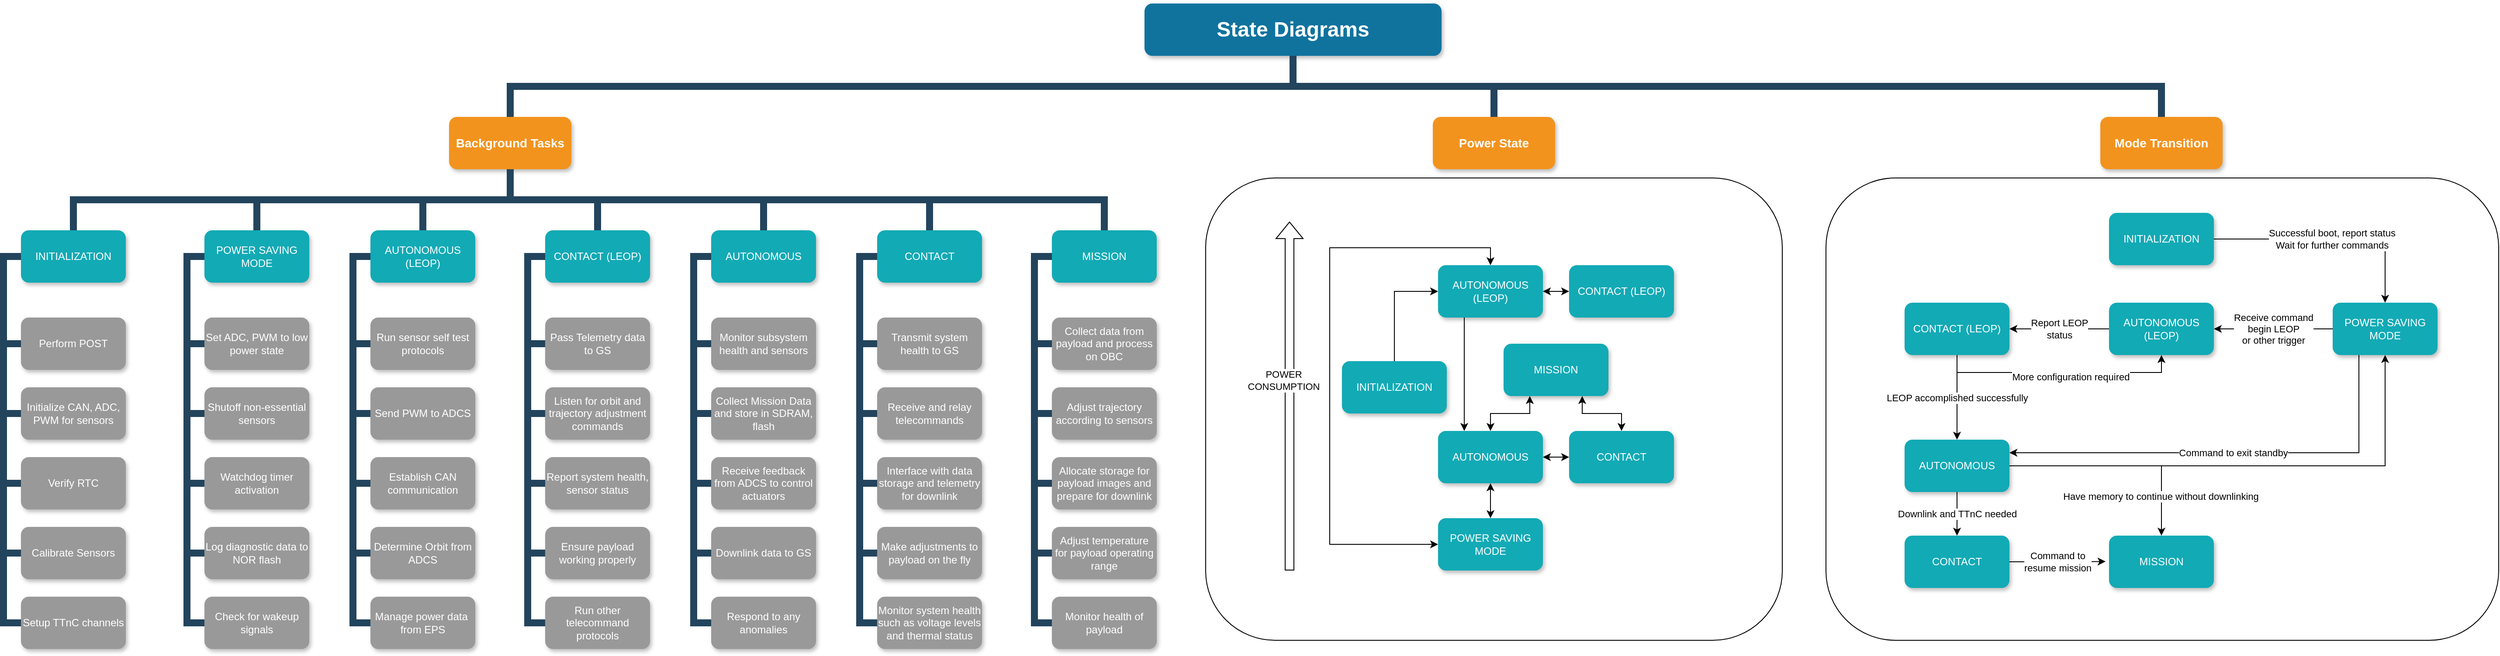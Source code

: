 <mxfile version="25.0.1">
  <diagram name="Page-1" id="64c3da0e-402f-94eb-ee01-a36477274f13">
    <mxGraphModel dx="3816" dy="1603" grid="1" gridSize="10" guides="1" tooltips="1" connect="1" arrows="1" fold="1" page="1" pageScale="1" pageWidth="1169" pageHeight="826" background="none" math="0" shadow="0">
      <root>
        <mxCell id="0" />
        <mxCell id="1" parent="0" />
        <mxCell id="3gW7RZxNbm79vIqXbMl1-381" value="" style="rounded=1;whiteSpace=wrap;html=1;movable=0;resizable=0;rotatable=0;deletable=0;editable=0;locked=1;connectable=0;" vertex="1" parent="1">
          <mxGeometry x="1380" y="240" width="770" height="530" as="geometry" />
        </mxCell>
        <mxCell id="3gW7RZxNbm79vIqXbMl1-349" value="" style="rounded=1;whiteSpace=wrap;html=1;movable=1;resizable=1;rotatable=1;deletable=1;editable=1;locked=0;connectable=1;" vertex="1" parent="1">
          <mxGeometry x="670" y="240" width="660" height="530" as="geometry" />
        </mxCell>
        <mxCell id="2" value="State Diagrams" style="whiteSpace=wrap;rounded=1;shadow=1;fillColor=#10739E;strokeColor=none;fontColor=#FFFFFF;fontStyle=1;fontSize=24" parent="1" vertex="1">
          <mxGeometry x="600" y="40" width="340" height="60" as="geometry" />
        </mxCell>
        <mxCell id="3" value="Background Tasks" style="whiteSpace=wrap;rounded=1;fillColor=#F2931E;strokeColor=none;shadow=1;fontColor=#FFFFFF;fontStyle=1;fontSize=14" parent="1" vertex="1">
          <mxGeometry x="-196" y="170.0" width="140" height="60" as="geometry" />
        </mxCell>
        <mxCell id="4" value="Power State" style="whiteSpace=wrap;rounded=1;fillColor=#F2931E;strokeColor=none;shadow=1;fontColor=#FFFFFF;fontStyle=1;fontSize=14" parent="1" vertex="1">
          <mxGeometry x="930" y="170.0" width="140" height="60" as="geometry" />
        </mxCell>
        <mxCell id="6" value="Mode Transition" style="whiteSpace=wrap;rounded=1;fillColor=#F2931E;strokeColor=none;shadow=1;fontColor=#FFFFFF;fontStyle=1;fontSize=14" parent="1" vertex="1">
          <mxGeometry x="1694" y="170.0" width="140" height="60" as="geometry" />
        </mxCell>
        <mxCell id="10" value="AUTONOMOUS (LEOP)" style="whiteSpace=wrap;rounded=1;fillColor=#12AAB5;strokeColor=none;shadow=1;fontColor=#FFFFFF;" parent="1" vertex="1">
          <mxGeometry x="-286" y="300.0" width="120" height="60" as="geometry" />
        </mxCell>
        <mxCell id="12" value="CONTACT (LEOP)" style="whiteSpace=wrap;rounded=1;fillColor=#12AAB5;strokeColor=none;shadow=1;fontColor=#FFFFFF;" parent="1" vertex="1">
          <mxGeometry x="-86" y="300.0" width="120" height="60" as="geometry" />
        </mxCell>
        <mxCell id="23" value="Run sensor self test protocols" style="whiteSpace=wrap;rounded=1;fillColor=#999999;strokeColor=none;shadow=1;fontColor=#FFFFFF;fontStyle=0" parent="1" vertex="1">
          <mxGeometry x="-286" y="400.0" width="120" height="60" as="geometry" />
        </mxCell>
        <mxCell id="24" value="Send PWM to ADCS" style="whiteSpace=wrap;rounded=1;fillColor=#999999;strokeColor=none;shadow=1;fontColor=#FFFFFF;fontStyle=0" parent="1" vertex="1">
          <mxGeometry x="-286.0" y="480.0" width="120" height="60" as="geometry" />
        </mxCell>
        <mxCell id="25" value="Establish CAN communication" style="whiteSpace=wrap;rounded=1;fillColor=#999999;strokeColor=none;shadow=1;fontColor=#FFFFFF;fontStyle=0" parent="1" vertex="1">
          <mxGeometry x="-286" y="560.0" width="120" height="60" as="geometry" />
        </mxCell>
        <mxCell id="26" value="Determine Orbit from ADCS" style="whiteSpace=wrap;rounded=1;fillColor=#999999;strokeColor=none;shadow=1;fontColor=#FFFFFF;fontStyle=0" parent="1" vertex="1">
          <mxGeometry x="-286.0" y="640.0" width="120" height="60" as="geometry" />
        </mxCell>
        <mxCell id="27" value="Manage power data  from EPS" style="whiteSpace=wrap;rounded=1;fillColor=#999999;strokeColor=none;shadow=1;fontColor=#FFFFFF;fontStyle=0" parent="1" vertex="1">
          <mxGeometry x="-286.0" y="720.0" width="120" height="60" as="geometry" />
        </mxCell>
        <mxCell id="38" value="Pass Telemetry data to GS" style="whiteSpace=wrap;rounded=1;fillColor=#999999;strokeColor=none;shadow=1;fontColor=#FFFFFF;fontStyle=0" parent="1" vertex="1">
          <mxGeometry x="-86.0" y="400.0" width="120" height="60" as="geometry" />
        </mxCell>
        <mxCell id="39" value="Listen for orbit and trajectory adjustment commands" style="whiteSpace=wrap;rounded=1;fillColor=#999999;strokeColor=none;shadow=1;fontColor=#FFFFFF;fontStyle=0" parent="1" vertex="1">
          <mxGeometry x="-86.0" y="480.0" width="120" height="60" as="geometry" />
        </mxCell>
        <mxCell id="40" value="Report system health, sensor status" style="whiteSpace=wrap;rounded=1;fillColor=#999999;strokeColor=none;shadow=1;fontColor=#FFFFFF;fontStyle=0" parent="1" vertex="1">
          <mxGeometry x="-86.0" y="560.0" width="120" height="60" as="geometry" />
        </mxCell>
        <mxCell id="41" value="Ensure payload working properly" style="whiteSpace=wrap;rounded=1;fillColor=#999999;strokeColor=none;shadow=1;fontColor=#FFFFFF;fontStyle=0" parent="1" vertex="1">
          <mxGeometry x="-86.0" y="640.0" width="120" height="60" as="geometry" />
        </mxCell>
        <mxCell id="42" value="Run other telecommand protocols" style="whiteSpace=wrap;rounded=1;fillColor=#999999;strokeColor=none;shadow=1;fontColor=#FFFFFF;fontStyle=0" parent="1" vertex="1">
          <mxGeometry x="-86" y="720.0" width="120" height="60" as="geometry" />
        </mxCell>
        <mxCell id="103" value="" style="edgeStyle=elbowEdgeStyle;elbow=vertical;rounded=0;fontColor=#000000;endArrow=none;endFill=0;strokeWidth=8;strokeColor=#23445D;" parent="1" source="3" target="10" edge="1">
          <mxGeometry width="100" height="100" relative="1" as="geometry">
            <mxPoint x="-336" y="290" as="sourcePoint" />
            <mxPoint x="-236" y="190" as="targetPoint" />
          </mxGeometry>
        </mxCell>
        <mxCell id="104" value="" style="edgeStyle=elbowEdgeStyle;elbow=vertical;rounded=0;fontColor=#000000;endArrow=none;endFill=0;strokeWidth=8;strokeColor=#23445D;" parent="1" source="3" target="12" edge="1">
          <mxGeometry width="100" height="100" relative="1" as="geometry">
            <mxPoint x="4" y="290" as="sourcePoint" />
            <mxPoint x="104" y="190" as="targetPoint" />
          </mxGeometry>
        </mxCell>
        <mxCell id="105" value="" style="edgeStyle=elbowEdgeStyle;elbow=horizontal;rounded=0;fontColor=#000000;endArrow=none;endFill=0;strokeWidth=8;strokeColor=#23445D;" parent="1" source="10" target="23" edge="1">
          <mxGeometry width="100" height="100" relative="1" as="geometry">
            <mxPoint x="-346" y="480" as="sourcePoint" />
            <mxPoint x="-246" y="380" as="targetPoint" />
            <Array as="points">
              <mxPoint x="-306" y="380" />
            </Array>
          </mxGeometry>
        </mxCell>
        <mxCell id="106" value="" style="edgeStyle=elbowEdgeStyle;elbow=horizontal;rounded=0;fontColor=#000000;endArrow=none;endFill=0;strokeWidth=8;strokeColor=#23445D;" parent="1" source="10" target="24" edge="1">
          <mxGeometry width="100" height="100" relative="1" as="geometry">
            <mxPoint x="-276" y="340" as="sourcePoint" />
            <mxPoint x="-276" y="440" as="targetPoint" />
            <Array as="points">
              <mxPoint x="-306" y="400" />
            </Array>
          </mxGeometry>
        </mxCell>
        <mxCell id="107" value="" style="edgeStyle=elbowEdgeStyle;elbow=horizontal;rounded=0;fontColor=#000000;endArrow=none;endFill=0;strokeWidth=8;strokeColor=#23445D;" parent="1" source="10" target="27" edge="1">
          <mxGeometry width="100" height="100" relative="1" as="geometry">
            <mxPoint x="-276" y="340" as="sourcePoint" />
            <mxPoint x="-276" y="440" as="targetPoint" />
            <Array as="points">
              <mxPoint x="-306" y="540" />
            </Array>
          </mxGeometry>
        </mxCell>
        <mxCell id="109" value="" style="edgeStyle=elbowEdgeStyle;elbow=horizontal;rounded=0;fontColor=#000000;endArrow=none;endFill=0;strokeWidth=8;strokeColor=#23445D;" parent="1" source="10" target="26" edge="1">
          <mxGeometry width="100" height="100" relative="1" as="geometry">
            <mxPoint x="-256" y="360" as="sourcePoint" />
            <mxPoint x="-256" y="460" as="targetPoint" />
            <Array as="points">
              <mxPoint x="-306" y="410" />
            </Array>
          </mxGeometry>
        </mxCell>
        <mxCell id="110" value="" style="edgeStyle=elbowEdgeStyle;elbow=horizontal;rounded=0;fontColor=#000000;endArrow=none;endFill=0;strokeWidth=8;strokeColor=#23445D;" parent="1" source="10" target="25" edge="1">
          <mxGeometry width="100" height="100" relative="1" as="geometry">
            <mxPoint x="-246" y="370" as="sourcePoint" />
            <mxPoint x="-246" y="470" as="targetPoint" />
            <Array as="points">
              <mxPoint x="-306" y="430" />
            </Array>
          </mxGeometry>
        </mxCell>
        <mxCell id="111" value="" style="edgeStyle=elbowEdgeStyle;elbow=horizontal;rounded=0;fontColor=#000000;endArrow=none;endFill=0;strokeWidth=8;strokeColor=#23445D;" parent="1" target="38" edge="1">
          <mxGeometry width="100" height="100" relative="1" as="geometry">
            <mxPoint x="-96" y="330.0" as="sourcePoint" />
            <mxPoint x="-96" y="430.0" as="targetPoint" />
            <Array as="points">
              <mxPoint x="-106" y="380" />
            </Array>
          </mxGeometry>
        </mxCell>
        <mxCell id="112" value="" style="edgeStyle=elbowEdgeStyle;elbow=horizontal;rounded=0;fontColor=#000000;endArrow=none;endFill=0;strokeWidth=8;strokeColor=#23445D;" parent="1" source="12" target="39" edge="1">
          <mxGeometry width="100" height="100" relative="1" as="geometry">
            <mxPoint x="-96" y="330.0" as="sourcePoint" />
            <mxPoint x="-96" y="510.0" as="targetPoint" />
            <Array as="points">
              <mxPoint x="-106" y="420" />
            </Array>
          </mxGeometry>
        </mxCell>
        <mxCell id="113" value="" style="edgeStyle=elbowEdgeStyle;elbow=horizontal;rounded=0;fontColor=#000000;endArrow=none;endFill=0;strokeWidth=8;strokeColor=#23445D;" parent="1" source="12" target="42" edge="1">
          <mxGeometry width="100" height="100" relative="1" as="geometry">
            <mxPoint x="-96" y="330.0" as="sourcePoint" />
            <mxPoint x="-96.0" y="750.0" as="targetPoint" />
            <Array as="points">
              <mxPoint x="-106" y="540" />
            </Array>
          </mxGeometry>
        </mxCell>
        <mxCell id="114" value="" style="edgeStyle=elbowEdgeStyle;elbow=horizontal;rounded=0;fontColor=#000000;endArrow=none;endFill=0;strokeWidth=8;strokeColor=#23445D;" parent="1" source="12" target="41" edge="1">
          <mxGeometry width="100" height="100" relative="1" as="geometry">
            <mxPoint x="-96" y="330.0" as="sourcePoint" />
            <mxPoint x="-96.0" y="670.0" as="targetPoint" />
            <Array as="points">
              <mxPoint x="-106" y="500" />
            </Array>
          </mxGeometry>
        </mxCell>
        <mxCell id="115" value="" style="edgeStyle=elbowEdgeStyle;elbow=horizontal;rounded=0;fontColor=#000000;endArrow=none;endFill=0;strokeWidth=8;strokeColor=#23445D;" parent="1" source="12" target="40" edge="1">
          <mxGeometry width="100" height="100" relative="1" as="geometry">
            <mxPoint x="-96" y="330.0" as="sourcePoint" />
            <mxPoint x="-96" y="590.0" as="targetPoint" />
            <Array as="points">
              <mxPoint x="-106" y="460" />
            </Array>
          </mxGeometry>
        </mxCell>
        <mxCell id="229" value="" style="edgeStyle=elbowEdgeStyle;elbow=vertical;rounded=0;fontColor=#000000;endArrow=none;endFill=0;strokeWidth=8;strokeColor=#23445D;" parent="1" source="2" target="3" edge="1">
          <mxGeometry width="100" height="100" relative="1" as="geometry">
            <mxPoint x="540" y="140" as="sourcePoint" />
            <mxPoint x="640" y="40" as="targetPoint" />
          </mxGeometry>
        </mxCell>
        <mxCell id="230" value="" style="edgeStyle=elbowEdgeStyle;elbow=vertical;rounded=0;fontColor=#000000;endArrow=none;endFill=0;strokeWidth=8;strokeColor=#23445D;exitX=0.5;exitY=1;exitDx=0;exitDy=0;" parent="1" source="2" target="4" edge="1">
          <mxGeometry width="100" height="100" relative="1" as="geometry">
            <mxPoint x="796" y="100" as="sourcePoint" />
            <mxPoint x="676" y="50" as="targetPoint" />
          </mxGeometry>
        </mxCell>
        <mxCell id="231" value="" style="edgeStyle=elbowEdgeStyle;elbow=vertical;rounded=0;fontColor=#000000;endArrow=none;endFill=0;strokeWidth=8;strokeColor=#23445D;" parent="1" source="2" target="6" edge="1">
          <mxGeometry width="100" height="100" relative="1" as="geometry">
            <mxPoint x="560" y="160" as="sourcePoint" />
            <mxPoint x="660" y="60" as="targetPoint" />
          </mxGeometry>
        </mxCell>
        <mxCell id="3gW7RZxNbm79vIqXbMl1-273" value="AUTONOMOUS" style="whiteSpace=wrap;rounded=1;fillColor=#12AAB5;strokeColor=none;shadow=1;fontColor=#FFFFFF;" vertex="1" parent="1">
          <mxGeometry x="104" y="300.0" width="120" height="60" as="geometry" />
        </mxCell>
        <mxCell id="3gW7RZxNbm79vIqXbMl1-274" value="Monitor subsystem health and sensors" style="whiteSpace=wrap;rounded=1;fillColor=#999999;strokeColor=none;shadow=1;fontColor=#FFFFFF;fontStyle=0" vertex="1" parent="1">
          <mxGeometry x="104.0" y="400.0" width="120" height="60" as="geometry" />
        </mxCell>
        <mxCell id="3gW7RZxNbm79vIqXbMl1-275" value="Collect Mission Data and store in SDRAM, flash" style="whiteSpace=wrap;rounded=1;fillColor=#999999;strokeColor=none;shadow=1;fontColor=#FFFFFF;fontStyle=0" vertex="1" parent="1">
          <mxGeometry x="104.0" y="480.0" width="120" height="60" as="geometry" />
        </mxCell>
        <mxCell id="3gW7RZxNbm79vIqXbMl1-276" value="Receive feedback from ADCS to control actuators" style="whiteSpace=wrap;rounded=1;fillColor=#999999;strokeColor=none;shadow=1;fontColor=#FFFFFF;fontStyle=0" vertex="1" parent="1">
          <mxGeometry x="104.0" y="560.0" width="120" height="60" as="geometry" />
        </mxCell>
        <mxCell id="3gW7RZxNbm79vIqXbMl1-277" value="Downlink data to GS" style="whiteSpace=wrap;rounded=1;fillColor=#999999;strokeColor=none;shadow=1;fontColor=#FFFFFF;fontStyle=0" vertex="1" parent="1">
          <mxGeometry x="104.0" y="640.0" width="120" height="60" as="geometry" />
        </mxCell>
        <mxCell id="3gW7RZxNbm79vIqXbMl1-278" value="Respond to any anomalies" style="whiteSpace=wrap;rounded=1;fillColor=#999999;strokeColor=none;shadow=1;fontColor=#FFFFFF;fontStyle=0" vertex="1" parent="1">
          <mxGeometry x="104" y="720.0" width="120" height="60" as="geometry" />
        </mxCell>
        <mxCell id="3gW7RZxNbm79vIqXbMl1-279" value="" style="edgeStyle=elbowEdgeStyle;elbow=vertical;rounded=0;fontColor=#000000;endArrow=none;endFill=0;strokeWidth=8;strokeColor=#23445D;exitX=0.5;exitY=1;exitDx=0;exitDy=0;" edge="1" parent="1" target="3gW7RZxNbm79vIqXbMl1-273" source="3">
          <mxGeometry width="100" height="100" relative="1" as="geometry">
            <mxPoint x="64" y="230" as="sourcePoint" />
            <mxPoint x="294" y="190" as="targetPoint" />
          </mxGeometry>
        </mxCell>
        <mxCell id="3gW7RZxNbm79vIqXbMl1-280" value="" style="edgeStyle=elbowEdgeStyle;elbow=horizontal;rounded=0;fontColor=#000000;endArrow=none;endFill=0;strokeWidth=8;strokeColor=#23445D;" edge="1" parent="1" target="3gW7RZxNbm79vIqXbMl1-274">
          <mxGeometry width="100" height="100" relative="1" as="geometry">
            <mxPoint x="94" y="330.0" as="sourcePoint" />
            <mxPoint x="94" y="430.0" as="targetPoint" />
            <Array as="points">
              <mxPoint x="84" y="380" />
            </Array>
          </mxGeometry>
        </mxCell>
        <mxCell id="3gW7RZxNbm79vIqXbMl1-281" value="" style="edgeStyle=elbowEdgeStyle;elbow=horizontal;rounded=0;fontColor=#000000;endArrow=none;endFill=0;strokeWidth=8;strokeColor=#23445D;" edge="1" parent="1" source="3gW7RZxNbm79vIqXbMl1-273" target="3gW7RZxNbm79vIqXbMl1-275">
          <mxGeometry width="100" height="100" relative="1" as="geometry">
            <mxPoint x="94" y="330.0" as="sourcePoint" />
            <mxPoint x="94" y="510.0" as="targetPoint" />
            <Array as="points">
              <mxPoint x="84" y="420" />
            </Array>
          </mxGeometry>
        </mxCell>
        <mxCell id="3gW7RZxNbm79vIqXbMl1-282" value="" style="edgeStyle=elbowEdgeStyle;elbow=horizontal;rounded=0;fontColor=#000000;endArrow=none;endFill=0;strokeWidth=8;strokeColor=#23445D;" edge="1" parent="1" source="3gW7RZxNbm79vIqXbMl1-273" target="3gW7RZxNbm79vIqXbMl1-278">
          <mxGeometry width="100" height="100" relative="1" as="geometry">
            <mxPoint x="94" y="330.0" as="sourcePoint" />
            <mxPoint x="94.0" y="750.0" as="targetPoint" />
            <Array as="points">
              <mxPoint x="84" y="540" />
            </Array>
          </mxGeometry>
        </mxCell>
        <mxCell id="3gW7RZxNbm79vIqXbMl1-283" value="" style="edgeStyle=elbowEdgeStyle;elbow=horizontal;rounded=0;fontColor=#000000;endArrow=none;endFill=0;strokeWidth=8;strokeColor=#23445D;" edge="1" parent="1" source="3gW7RZxNbm79vIqXbMl1-273" target="3gW7RZxNbm79vIqXbMl1-277">
          <mxGeometry width="100" height="100" relative="1" as="geometry">
            <mxPoint x="94" y="330.0" as="sourcePoint" />
            <mxPoint x="94.0" y="670.0" as="targetPoint" />
            <Array as="points">
              <mxPoint x="84" y="500" />
            </Array>
          </mxGeometry>
        </mxCell>
        <mxCell id="3gW7RZxNbm79vIqXbMl1-284" value="" style="edgeStyle=elbowEdgeStyle;elbow=horizontal;rounded=0;fontColor=#000000;endArrow=none;endFill=0;strokeWidth=8;strokeColor=#23445D;" edge="1" parent="1" source="3gW7RZxNbm79vIqXbMl1-273" target="3gW7RZxNbm79vIqXbMl1-276">
          <mxGeometry width="100" height="100" relative="1" as="geometry">
            <mxPoint x="94" y="330.0" as="sourcePoint" />
            <mxPoint x="94" y="590.0" as="targetPoint" />
            <Array as="points">
              <mxPoint x="84" y="460" />
            </Array>
          </mxGeometry>
        </mxCell>
        <mxCell id="3gW7RZxNbm79vIqXbMl1-285" value="CONTACT" style="whiteSpace=wrap;rounded=1;fillColor=#12AAB5;strokeColor=none;shadow=1;fontColor=#FFFFFF;" vertex="1" parent="1">
          <mxGeometry x="294" y="300.0" width="120" height="60" as="geometry" />
        </mxCell>
        <mxCell id="3gW7RZxNbm79vIqXbMl1-286" value="Transmit system health to GS" style="whiteSpace=wrap;rounded=1;fillColor=#999999;strokeColor=none;shadow=1;fontColor=#FFFFFF;fontStyle=0" vertex="1" parent="1">
          <mxGeometry x="294.0" y="400.0" width="120" height="60" as="geometry" />
        </mxCell>
        <mxCell id="3gW7RZxNbm79vIqXbMl1-287" value="Receive and relay telecommands" style="whiteSpace=wrap;rounded=1;fillColor=#999999;strokeColor=none;shadow=1;fontColor=#FFFFFF;fontStyle=0" vertex="1" parent="1">
          <mxGeometry x="294.0" y="480.0" width="120" height="60" as="geometry" />
        </mxCell>
        <mxCell id="3gW7RZxNbm79vIqXbMl1-288" value="Interface with data storage and telemetry for downlink" style="whiteSpace=wrap;rounded=1;fillColor=#999999;strokeColor=none;shadow=1;fontColor=#FFFFFF;fontStyle=0" vertex="1" parent="1">
          <mxGeometry x="294.0" y="560.0" width="120" height="60" as="geometry" />
        </mxCell>
        <mxCell id="3gW7RZxNbm79vIqXbMl1-289" value="Make adjustments to payload on the fly" style="whiteSpace=wrap;rounded=1;fillColor=#999999;strokeColor=none;shadow=1;fontColor=#FFFFFF;fontStyle=0" vertex="1" parent="1">
          <mxGeometry x="294.0" y="640.0" width="120" height="60" as="geometry" />
        </mxCell>
        <mxCell id="3gW7RZxNbm79vIqXbMl1-290" value="Monitor system health such as voltage levels and thermal status" style="whiteSpace=wrap;rounded=1;fillColor=#999999;strokeColor=none;shadow=1;fontColor=#FFFFFF;fontStyle=0" vertex="1" parent="1">
          <mxGeometry x="294" y="720.0" width="120" height="60" as="geometry" />
        </mxCell>
        <mxCell id="3gW7RZxNbm79vIqXbMl1-291" value="" style="edgeStyle=elbowEdgeStyle;elbow=vertical;rounded=0;fontColor=#000000;endArrow=none;endFill=0;strokeWidth=8;strokeColor=#23445D;exitX=0.5;exitY=1;exitDx=0;exitDy=0;" edge="1" parent="1" target="3gW7RZxNbm79vIqXbMl1-285" source="3">
          <mxGeometry width="100" height="100" relative="1" as="geometry">
            <mxPoint x="254" y="230" as="sourcePoint" />
            <mxPoint x="484" y="190" as="targetPoint" />
          </mxGeometry>
        </mxCell>
        <mxCell id="3gW7RZxNbm79vIqXbMl1-292" value="" style="edgeStyle=elbowEdgeStyle;elbow=horizontal;rounded=0;fontColor=#000000;endArrow=none;endFill=0;strokeWidth=8;strokeColor=#23445D;" edge="1" parent="1" target="3gW7RZxNbm79vIqXbMl1-286">
          <mxGeometry width="100" height="100" relative="1" as="geometry">
            <mxPoint x="284" y="330.0" as="sourcePoint" />
            <mxPoint x="284" y="430.0" as="targetPoint" />
            <Array as="points">
              <mxPoint x="274" y="380" />
            </Array>
          </mxGeometry>
        </mxCell>
        <mxCell id="3gW7RZxNbm79vIqXbMl1-293" value="" style="edgeStyle=elbowEdgeStyle;elbow=horizontal;rounded=0;fontColor=#000000;endArrow=none;endFill=0;strokeWidth=8;strokeColor=#23445D;" edge="1" parent="1" source="3gW7RZxNbm79vIqXbMl1-285" target="3gW7RZxNbm79vIqXbMl1-287">
          <mxGeometry width="100" height="100" relative="1" as="geometry">
            <mxPoint x="284" y="330.0" as="sourcePoint" />
            <mxPoint x="284" y="510.0" as="targetPoint" />
            <Array as="points">
              <mxPoint x="274" y="420" />
            </Array>
          </mxGeometry>
        </mxCell>
        <mxCell id="3gW7RZxNbm79vIqXbMl1-294" value="" style="edgeStyle=elbowEdgeStyle;elbow=horizontal;rounded=0;fontColor=#000000;endArrow=none;endFill=0;strokeWidth=8;strokeColor=#23445D;" edge="1" parent="1" source="3gW7RZxNbm79vIqXbMl1-285" target="3gW7RZxNbm79vIqXbMl1-290">
          <mxGeometry width="100" height="100" relative="1" as="geometry">
            <mxPoint x="284" y="330.0" as="sourcePoint" />
            <mxPoint x="284.0" y="750.0" as="targetPoint" />
            <Array as="points">
              <mxPoint x="274" y="540" />
            </Array>
          </mxGeometry>
        </mxCell>
        <mxCell id="3gW7RZxNbm79vIqXbMl1-295" value="" style="edgeStyle=elbowEdgeStyle;elbow=horizontal;rounded=0;fontColor=#000000;endArrow=none;endFill=0;strokeWidth=8;strokeColor=#23445D;" edge="1" parent="1" source="3gW7RZxNbm79vIqXbMl1-285" target="3gW7RZxNbm79vIqXbMl1-289">
          <mxGeometry width="100" height="100" relative="1" as="geometry">
            <mxPoint x="284" y="330.0" as="sourcePoint" />
            <mxPoint x="284.0" y="670.0" as="targetPoint" />
            <Array as="points">
              <mxPoint x="274" y="500" />
            </Array>
          </mxGeometry>
        </mxCell>
        <mxCell id="3gW7RZxNbm79vIqXbMl1-296" value="" style="edgeStyle=elbowEdgeStyle;elbow=horizontal;rounded=0;fontColor=#000000;endArrow=none;endFill=0;strokeWidth=8;strokeColor=#23445D;" edge="1" parent="1" source="3gW7RZxNbm79vIqXbMl1-285" target="3gW7RZxNbm79vIqXbMl1-288">
          <mxGeometry width="100" height="100" relative="1" as="geometry">
            <mxPoint x="284" y="330.0" as="sourcePoint" />
            <mxPoint x="284" y="590.0" as="targetPoint" />
            <Array as="points">
              <mxPoint x="274" y="460" />
            </Array>
          </mxGeometry>
        </mxCell>
        <mxCell id="3gW7RZxNbm79vIqXbMl1-297" value="MISSION" style="whiteSpace=wrap;rounded=1;fillColor=#12AAB5;strokeColor=none;shadow=1;fontColor=#FFFFFF;" vertex="1" parent="1">
          <mxGeometry x="494" y="300.0" width="120" height="60" as="geometry" />
        </mxCell>
        <mxCell id="3gW7RZxNbm79vIqXbMl1-298" value="Collect data from payload and process on OBC" style="whiteSpace=wrap;rounded=1;fillColor=#999999;strokeColor=none;shadow=1;fontColor=#FFFFFF;fontStyle=0" vertex="1" parent="1">
          <mxGeometry x="494.0" y="400.0" width="120" height="60" as="geometry" />
        </mxCell>
        <mxCell id="3gW7RZxNbm79vIqXbMl1-299" value="Adjust trajectory according to sensors" style="whiteSpace=wrap;rounded=1;fillColor=#999999;strokeColor=none;shadow=1;fontColor=#FFFFFF;fontStyle=0" vertex="1" parent="1">
          <mxGeometry x="494.0" y="480.0" width="120" height="60" as="geometry" />
        </mxCell>
        <mxCell id="3gW7RZxNbm79vIqXbMl1-300" value="Allocate storage for payload images and prepare for downlink" style="whiteSpace=wrap;rounded=1;fillColor=#999999;strokeColor=none;shadow=1;fontColor=#FFFFFF;fontStyle=0" vertex="1" parent="1">
          <mxGeometry x="494.0" y="560.0" width="120" height="60" as="geometry" />
        </mxCell>
        <mxCell id="3gW7RZxNbm79vIqXbMl1-301" value="Adjust temperature for payload operating range" style="whiteSpace=wrap;rounded=1;fillColor=#999999;strokeColor=none;shadow=1;fontColor=#FFFFFF;fontStyle=0" vertex="1" parent="1">
          <mxGeometry x="494.0" y="640.0" width="120" height="60" as="geometry" />
        </mxCell>
        <mxCell id="3gW7RZxNbm79vIqXbMl1-302" value="Monitor health of payload" style="whiteSpace=wrap;rounded=1;fillColor=#999999;strokeColor=none;shadow=1;fontColor=#FFFFFF;fontStyle=0" vertex="1" parent="1">
          <mxGeometry x="494" y="720.0" width="120" height="60" as="geometry" />
        </mxCell>
        <mxCell id="3gW7RZxNbm79vIqXbMl1-303" value="" style="edgeStyle=elbowEdgeStyle;elbow=vertical;rounded=0;fontColor=#000000;endArrow=none;endFill=0;strokeWidth=8;strokeColor=#23445D;exitX=0.5;exitY=1;exitDx=0;exitDy=0;" edge="1" parent="1" target="3gW7RZxNbm79vIqXbMl1-297" source="3">
          <mxGeometry width="100" height="100" relative="1" as="geometry">
            <mxPoint x="454" y="230" as="sourcePoint" />
            <mxPoint x="684" y="190" as="targetPoint" />
          </mxGeometry>
        </mxCell>
        <mxCell id="3gW7RZxNbm79vIqXbMl1-304" value="" style="edgeStyle=elbowEdgeStyle;elbow=horizontal;rounded=0;fontColor=#000000;endArrow=none;endFill=0;strokeWidth=8;strokeColor=#23445D;" edge="1" parent="1" target="3gW7RZxNbm79vIqXbMl1-298">
          <mxGeometry width="100" height="100" relative="1" as="geometry">
            <mxPoint x="484" y="330.0" as="sourcePoint" />
            <mxPoint x="484" y="430.0" as="targetPoint" />
            <Array as="points">
              <mxPoint x="474" y="380" />
            </Array>
          </mxGeometry>
        </mxCell>
        <mxCell id="3gW7RZxNbm79vIqXbMl1-305" value="" style="edgeStyle=elbowEdgeStyle;elbow=horizontal;rounded=0;fontColor=#000000;endArrow=none;endFill=0;strokeWidth=8;strokeColor=#23445D;" edge="1" parent="1" source="3gW7RZxNbm79vIqXbMl1-297" target="3gW7RZxNbm79vIqXbMl1-299">
          <mxGeometry width="100" height="100" relative="1" as="geometry">
            <mxPoint x="484" y="330.0" as="sourcePoint" />
            <mxPoint x="484" y="510.0" as="targetPoint" />
            <Array as="points">
              <mxPoint x="474" y="420" />
            </Array>
          </mxGeometry>
        </mxCell>
        <mxCell id="3gW7RZxNbm79vIqXbMl1-306" value="" style="edgeStyle=elbowEdgeStyle;elbow=horizontal;rounded=0;fontColor=#000000;endArrow=none;endFill=0;strokeWidth=8;strokeColor=#23445D;" edge="1" parent="1" source="3gW7RZxNbm79vIqXbMl1-297" target="3gW7RZxNbm79vIqXbMl1-302">
          <mxGeometry width="100" height="100" relative="1" as="geometry">
            <mxPoint x="484" y="330.0" as="sourcePoint" />
            <mxPoint x="484.0" y="750.0" as="targetPoint" />
            <Array as="points">
              <mxPoint x="474" y="540" />
            </Array>
          </mxGeometry>
        </mxCell>
        <mxCell id="3gW7RZxNbm79vIqXbMl1-307" value="" style="edgeStyle=elbowEdgeStyle;elbow=horizontal;rounded=0;fontColor=#000000;endArrow=none;endFill=0;strokeWidth=8;strokeColor=#23445D;" edge="1" parent="1" source="3gW7RZxNbm79vIqXbMl1-297" target="3gW7RZxNbm79vIqXbMl1-301">
          <mxGeometry width="100" height="100" relative="1" as="geometry">
            <mxPoint x="484" y="330.0" as="sourcePoint" />
            <mxPoint x="484.0" y="670.0" as="targetPoint" />
            <Array as="points">
              <mxPoint x="474" y="500" />
            </Array>
          </mxGeometry>
        </mxCell>
        <mxCell id="3gW7RZxNbm79vIqXbMl1-308" value="" style="edgeStyle=elbowEdgeStyle;elbow=horizontal;rounded=0;fontColor=#000000;endArrow=none;endFill=0;strokeWidth=8;strokeColor=#23445D;" edge="1" parent="1" source="3gW7RZxNbm79vIqXbMl1-297" target="3gW7RZxNbm79vIqXbMl1-300">
          <mxGeometry width="100" height="100" relative="1" as="geometry">
            <mxPoint x="484" y="330.0" as="sourcePoint" />
            <mxPoint x="484" y="590.0" as="targetPoint" />
            <Array as="points">
              <mxPoint x="474" y="460" />
            </Array>
          </mxGeometry>
        </mxCell>
        <mxCell id="3gW7RZxNbm79vIqXbMl1-309" value="POWER SAVING MODE" style="whiteSpace=wrap;rounded=1;fillColor=#12AAB5;strokeColor=none;shadow=1;fontColor=#FFFFFF;" vertex="1" parent="1">
          <mxGeometry x="-476" y="300.0" width="120" height="60" as="geometry" />
        </mxCell>
        <mxCell id="3gW7RZxNbm79vIqXbMl1-310" value="Set ADC, PWM to low power state" style="whiteSpace=wrap;rounded=1;fillColor=#999999;strokeColor=none;shadow=1;fontColor=#FFFFFF;fontStyle=0" vertex="1" parent="1">
          <mxGeometry x="-476.0" y="400.0" width="120" height="60" as="geometry" />
        </mxCell>
        <mxCell id="3gW7RZxNbm79vIqXbMl1-311" value="Shutoff non-essential sensors" style="whiteSpace=wrap;rounded=1;fillColor=#999999;strokeColor=none;shadow=1;fontColor=#FFFFFF;fontStyle=0" vertex="1" parent="1">
          <mxGeometry x="-476.0" y="480.0" width="120" height="60" as="geometry" />
        </mxCell>
        <mxCell id="3gW7RZxNbm79vIqXbMl1-312" value="Watchdog timer activation" style="whiteSpace=wrap;rounded=1;fillColor=#999999;strokeColor=none;shadow=1;fontColor=#FFFFFF;fontStyle=0" vertex="1" parent="1">
          <mxGeometry x="-476.0" y="560.0" width="120" height="60" as="geometry" />
        </mxCell>
        <mxCell id="3gW7RZxNbm79vIqXbMl1-313" value="Log diagnostic data to NOR flash" style="whiteSpace=wrap;rounded=1;fillColor=#999999;strokeColor=none;shadow=1;fontColor=#FFFFFF;fontStyle=0" vertex="1" parent="1">
          <mxGeometry x="-476.0" y="640.0" width="120" height="60" as="geometry" />
        </mxCell>
        <mxCell id="3gW7RZxNbm79vIqXbMl1-314" value="Check for wakeup signals" style="whiteSpace=wrap;rounded=1;fillColor=#999999;strokeColor=none;shadow=1;fontColor=#FFFFFF;fontStyle=0" vertex="1" parent="1">
          <mxGeometry x="-476" y="720.0" width="120" height="60" as="geometry" />
        </mxCell>
        <mxCell id="3gW7RZxNbm79vIqXbMl1-315" value="" style="edgeStyle=elbowEdgeStyle;elbow=vertical;rounded=0;fontColor=#000000;endArrow=none;endFill=0;strokeWidth=8;strokeColor=#23445D;exitX=0.5;exitY=1;exitDx=0;exitDy=0;" edge="1" parent="1" target="3gW7RZxNbm79vIqXbMl1-309" source="3">
          <mxGeometry width="100" height="100" relative="1" as="geometry">
            <mxPoint x="-516" y="230" as="sourcePoint" />
            <mxPoint x="-286" y="190" as="targetPoint" />
          </mxGeometry>
        </mxCell>
        <mxCell id="3gW7RZxNbm79vIqXbMl1-316" value="" style="edgeStyle=elbowEdgeStyle;elbow=horizontal;rounded=0;fontColor=#000000;endArrow=none;endFill=0;strokeWidth=8;strokeColor=#23445D;" edge="1" parent="1" target="3gW7RZxNbm79vIqXbMl1-310">
          <mxGeometry width="100" height="100" relative="1" as="geometry">
            <mxPoint x="-486" y="330.0" as="sourcePoint" />
            <mxPoint x="-486" y="430.0" as="targetPoint" />
            <Array as="points">
              <mxPoint x="-496" y="380" />
            </Array>
          </mxGeometry>
        </mxCell>
        <mxCell id="3gW7RZxNbm79vIqXbMl1-317" value="" style="edgeStyle=elbowEdgeStyle;elbow=horizontal;rounded=0;fontColor=#000000;endArrow=none;endFill=0;strokeWidth=8;strokeColor=#23445D;" edge="1" parent="1" source="3gW7RZxNbm79vIqXbMl1-309" target="3gW7RZxNbm79vIqXbMl1-311">
          <mxGeometry width="100" height="100" relative="1" as="geometry">
            <mxPoint x="-486" y="330.0" as="sourcePoint" />
            <mxPoint x="-486" y="510.0" as="targetPoint" />
            <Array as="points">
              <mxPoint x="-496" y="420" />
            </Array>
          </mxGeometry>
        </mxCell>
        <mxCell id="3gW7RZxNbm79vIqXbMl1-318" value="" style="edgeStyle=elbowEdgeStyle;elbow=horizontal;rounded=0;fontColor=#000000;endArrow=none;endFill=0;strokeWidth=8;strokeColor=#23445D;" edge="1" parent="1" source="3gW7RZxNbm79vIqXbMl1-309" target="3gW7RZxNbm79vIqXbMl1-314">
          <mxGeometry width="100" height="100" relative="1" as="geometry">
            <mxPoint x="-486" y="330.0" as="sourcePoint" />
            <mxPoint x="-486.0" y="750.0" as="targetPoint" />
            <Array as="points">
              <mxPoint x="-496" y="540" />
            </Array>
          </mxGeometry>
        </mxCell>
        <mxCell id="3gW7RZxNbm79vIqXbMl1-319" value="" style="edgeStyle=elbowEdgeStyle;elbow=horizontal;rounded=0;fontColor=#000000;endArrow=none;endFill=0;strokeWidth=8;strokeColor=#23445D;" edge="1" parent="1" source="3gW7RZxNbm79vIqXbMl1-309" target="3gW7RZxNbm79vIqXbMl1-313">
          <mxGeometry width="100" height="100" relative="1" as="geometry">
            <mxPoint x="-486" y="330.0" as="sourcePoint" />
            <mxPoint x="-486.0" y="670.0" as="targetPoint" />
            <Array as="points">
              <mxPoint x="-496" y="500" />
            </Array>
          </mxGeometry>
        </mxCell>
        <mxCell id="3gW7RZxNbm79vIqXbMl1-320" value="" style="edgeStyle=elbowEdgeStyle;elbow=horizontal;rounded=0;fontColor=#000000;endArrow=none;endFill=0;strokeWidth=8;strokeColor=#23445D;" edge="1" parent="1" source="3gW7RZxNbm79vIqXbMl1-309" target="3gW7RZxNbm79vIqXbMl1-312">
          <mxGeometry width="100" height="100" relative="1" as="geometry">
            <mxPoint x="-486" y="330.0" as="sourcePoint" />
            <mxPoint x="-486" y="590.0" as="targetPoint" />
            <Array as="points">
              <mxPoint x="-496" y="460" />
            </Array>
          </mxGeometry>
        </mxCell>
        <mxCell id="3gW7RZxNbm79vIqXbMl1-321" value="INITIALIZATION" style="whiteSpace=wrap;rounded=1;fillColor=#12AAB5;strokeColor=none;shadow=1;fontColor=#FFFFFF;" vertex="1" parent="1">
          <mxGeometry x="-686" y="300.0" width="120" height="60" as="geometry" />
        </mxCell>
        <mxCell id="3gW7RZxNbm79vIqXbMl1-322" value="Perform POST" style="whiteSpace=wrap;rounded=1;fillColor=#999999;strokeColor=none;shadow=1;fontColor=#FFFFFF;fontStyle=0" vertex="1" parent="1">
          <mxGeometry x="-686.0" y="400.0" width="120" height="60" as="geometry" />
        </mxCell>
        <mxCell id="3gW7RZxNbm79vIqXbMl1-323" value="Initialize CAN, ADC, PWM for sensors" style="whiteSpace=wrap;rounded=1;fillColor=#999999;strokeColor=none;shadow=1;fontColor=#FFFFFF;fontStyle=0" vertex="1" parent="1">
          <mxGeometry x="-686.0" y="480.0" width="120" height="60" as="geometry" />
        </mxCell>
        <mxCell id="3gW7RZxNbm79vIqXbMl1-324" value="Verify RTC" style="whiteSpace=wrap;rounded=1;fillColor=#999999;strokeColor=none;shadow=1;fontColor=#FFFFFF;fontStyle=0" vertex="1" parent="1">
          <mxGeometry x="-686.0" y="560.0" width="120" height="60" as="geometry" />
        </mxCell>
        <mxCell id="3gW7RZxNbm79vIqXbMl1-325" value="Calibrate Sensors" style="whiteSpace=wrap;rounded=1;fillColor=#999999;strokeColor=none;shadow=1;fontColor=#FFFFFF;fontStyle=0" vertex="1" parent="1">
          <mxGeometry x="-686" y="640.0" width="120" height="60" as="geometry" />
        </mxCell>
        <mxCell id="3gW7RZxNbm79vIqXbMl1-326" value="Setup TTnC channels" style="whiteSpace=wrap;rounded=1;fillColor=#999999;strokeColor=none;shadow=1;fontColor=#FFFFFF;fontStyle=0" vertex="1" parent="1">
          <mxGeometry x="-686" y="720.0" width="120" height="60" as="geometry" />
        </mxCell>
        <mxCell id="3gW7RZxNbm79vIqXbMl1-327" value="" style="edgeStyle=elbowEdgeStyle;elbow=vertical;rounded=0;fontColor=#000000;endArrow=none;endFill=0;strokeWidth=8;strokeColor=#23445D;exitX=0.5;exitY=1;exitDx=0;exitDy=0;" edge="1" parent="1" target="3gW7RZxNbm79vIqXbMl1-321" source="3">
          <mxGeometry width="100" height="100" relative="1" as="geometry">
            <mxPoint x="-726" y="230" as="sourcePoint" />
            <mxPoint x="-496" y="190" as="targetPoint" />
          </mxGeometry>
        </mxCell>
        <mxCell id="3gW7RZxNbm79vIqXbMl1-328" value="" style="edgeStyle=elbowEdgeStyle;elbow=horizontal;rounded=0;fontColor=#000000;endArrow=none;endFill=0;strokeWidth=8;strokeColor=#23445D;" edge="1" parent="1" target="3gW7RZxNbm79vIqXbMl1-322">
          <mxGeometry width="100" height="100" relative="1" as="geometry">
            <mxPoint x="-696" y="330.0" as="sourcePoint" />
            <mxPoint x="-696" y="430.0" as="targetPoint" />
            <Array as="points">
              <mxPoint x="-706" y="380" />
            </Array>
          </mxGeometry>
        </mxCell>
        <mxCell id="3gW7RZxNbm79vIqXbMl1-329" value="" style="edgeStyle=elbowEdgeStyle;elbow=horizontal;rounded=0;fontColor=#000000;endArrow=none;endFill=0;strokeWidth=8;strokeColor=#23445D;" edge="1" parent="1" source="3gW7RZxNbm79vIqXbMl1-321" target="3gW7RZxNbm79vIqXbMl1-323">
          <mxGeometry width="100" height="100" relative="1" as="geometry">
            <mxPoint x="-696" y="330.0" as="sourcePoint" />
            <mxPoint x="-696" y="510.0" as="targetPoint" />
            <Array as="points">
              <mxPoint x="-706" y="420" />
            </Array>
          </mxGeometry>
        </mxCell>
        <mxCell id="3gW7RZxNbm79vIqXbMl1-330" value="" style="edgeStyle=elbowEdgeStyle;elbow=horizontal;rounded=0;fontColor=#000000;endArrow=none;endFill=0;strokeWidth=8;strokeColor=#23445D;" edge="1" parent="1" source="3gW7RZxNbm79vIqXbMl1-321" target="3gW7RZxNbm79vIqXbMl1-326">
          <mxGeometry width="100" height="100" relative="1" as="geometry">
            <mxPoint x="-696" y="330.0" as="sourcePoint" />
            <mxPoint x="-696.0" y="750.0" as="targetPoint" />
            <Array as="points">
              <mxPoint x="-706" y="540" />
            </Array>
          </mxGeometry>
        </mxCell>
        <mxCell id="3gW7RZxNbm79vIqXbMl1-331" value="" style="edgeStyle=elbowEdgeStyle;elbow=horizontal;rounded=0;fontColor=#000000;endArrow=none;endFill=0;strokeWidth=8;strokeColor=#23445D;" edge="1" parent="1" source="3gW7RZxNbm79vIqXbMl1-321" target="3gW7RZxNbm79vIqXbMl1-325">
          <mxGeometry width="100" height="100" relative="1" as="geometry">
            <mxPoint x="-696" y="330.0" as="sourcePoint" />
            <mxPoint x="-696.0" y="670.0" as="targetPoint" />
            <Array as="points">
              <mxPoint x="-706" y="500" />
            </Array>
          </mxGeometry>
        </mxCell>
        <mxCell id="3gW7RZxNbm79vIqXbMl1-332" value="" style="edgeStyle=elbowEdgeStyle;elbow=horizontal;rounded=0;fontColor=#000000;endArrow=none;endFill=0;strokeWidth=8;strokeColor=#23445D;" edge="1" parent="1" source="3gW7RZxNbm79vIqXbMl1-321" target="3gW7RZxNbm79vIqXbMl1-324">
          <mxGeometry width="100" height="100" relative="1" as="geometry">
            <mxPoint x="-696" y="330.0" as="sourcePoint" />
            <mxPoint x="-696" y="590.0" as="targetPoint" />
            <Array as="points">
              <mxPoint x="-706" y="460" />
            </Array>
          </mxGeometry>
        </mxCell>
        <mxCell id="3gW7RZxNbm79vIqXbMl1-343" style="edgeStyle=orthogonalEdgeStyle;rounded=0;orthogonalLoop=1;jettySize=auto;html=1;exitX=1;exitY=0.5;exitDx=0;exitDy=0;entryX=0;entryY=0.5;entryDx=0;entryDy=0;startArrow=classic;startFill=1;" edge="1" parent="1" source="3gW7RZxNbm79vIqXbMl1-333" target="3gW7RZxNbm79vIqXbMl1-334">
          <mxGeometry relative="1" as="geometry" />
        </mxCell>
        <mxCell id="3gW7RZxNbm79vIqXbMl1-347" style="edgeStyle=orthogonalEdgeStyle;rounded=0;orthogonalLoop=1;jettySize=auto;html=1;exitX=0.25;exitY=1;exitDx=0;exitDy=0;entryX=0.25;entryY=0;entryDx=0;entryDy=0;" edge="1" parent="1" source="3gW7RZxNbm79vIqXbMl1-333" target="3gW7RZxNbm79vIqXbMl1-335">
          <mxGeometry relative="1" as="geometry" />
        </mxCell>
        <mxCell id="3gW7RZxNbm79vIqXbMl1-352" style="edgeStyle=orthogonalEdgeStyle;rounded=0;orthogonalLoop=1;jettySize=auto;html=1;exitX=0.5;exitY=0;exitDx=0;exitDy=0;entryX=0;entryY=0.5;entryDx=0;entryDy=0;startArrow=classic;startFill=1;" edge="1" parent="1" source="3gW7RZxNbm79vIqXbMl1-333" target="3gW7RZxNbm79vIqXbMl1-338">
          <mxGeometry relative="1" as="geometry">
            <mxPoint x="802" y="660" as="targetPoint" />
            <Array as="points">
              <mxPoint x="996" y="320" />
              <mxPoint x="812" y="320" />
              <mxPoint x="812" y="660" />
            </Array>
          </mxGeometry>
        </mxCell>
        <mxCell id="3gW7RZxNbm79vIqXbMl1-333" value="AUTONOMOUS (LEOP)" style="whiteSpace=wrap;rounded=1;fillColor=#12AAB5;strokeColor=none;shadow=1;fontColor=#FFFFFF;" vertex="1" parent="1">
          <mxGeometry x="936" y="340.0" width="120" height="60" as="geometry" />
        </mxCell>
        <mxCell id="3gW7RZxNbm79vIqXbMl1-334" value="CONTACT (LEOP)" style="whiteSpace=wrap;rounded=1;fillColor=#12AAB5;strokeColor=none;shadow=1;fontColor=#FFFFFF;" vertex="1" parent="1">
          <mxGeometry x="1086" y="340.0" width="120" height="60" as="geometry" />
        </mxCell>
        <mxCell id="3gW7RZxNbm79vIqXbMl1-344" style="edgeStyle=orthogonalEdgeStyle;rounded=0;orthogonalLoop=1;jettySize=auto;html=1;exitX=0.5;exitY=0;exitDx=0;exitDy=0;entryX=0.25;entryY=1;entryDx=0;entryDy=0;startArrow=classic;startFill=1;" edge="1" parent="1" source="3gW7RZxNbm79vIqXbMl1-335" target="3gW7RZxNbm79vIqXbMl1-337">
          <mxGeometry relative="1" as="geometry" />
        </mxCell>
        <mxCell id="3gW7RZxNbm79vIqXbMl1-346" style="edgeStyle=orthogonalEdgeStyle;rounded=0;orthogonalLoop=1;jettySize=auto;html=1;exitX=1;exitY=0.5;exitDx=0;exitDy=0;entryX=0;entryY=0.5;entryDx=0;entryDy=0;startArrow=classic;startFill=1;" edge="1" parent="1" source="3gW7RZxNbm79vIqXbMl1-335" target="3gW7RZxNbm79vIqXbMl1-336">
          <mxGeometry relative="1" as="geometry" />
        </mxCell>
        <mxCell id="3gW7RZxNbm79vIqXbMl1-348" style="edgeStyle=orthogonalEdgeStyle;rounded=0;orthogonalLoop=1;jettySize=auto;html=1;exitX=0.5;exitY=1;exitDx=0;exitDy=0;startArrow=classic;startFill=1;" edge="1" parent="1" source="3gW7RZxNbm79vIqXbMl1-335" target="3gW7RZxNbm79vIqXbMl1-338">
          <mxGeometry relative="1" as="geometry" />
        </mxCell>
        <mxCell id="3gW7RZxNbm79vIqXbMl1-335" value="AUTONOMOUS" style="whiteSpace=wrap;rounded=1;fillColor=#12AAB5;strokeColor=none;shadow=1;fontColor=#FFFFFF;" vertex="1" parent="1">
          <mxGeometry x="936" y="530.0" width="120" height="60" as="geometry" />
        </mxCell>
        <mxCell id="3gW7RZxNbm79vIqXbMl1-336" value="CONTACT" style="whiteSpace=wrap;rounded=1;fillColor=#12AAB5;strokeColor=none;shadow=1;fontColor=#FFFFFF;" vertex="1" parent="1">
          <mxGeometry x="1086" y="530.0" width="120" height="60" as="geometry" />
        </mxCell>
        <mxCell id="3gW7RZxNbm79vIqXbMl1-345" style="edgeStyle=orthogonalEdgeStyle;rounded=0;orthogonalLoop=1;jettySize=auto;html=1;exitX=0.75;exitY=1;exitDx=0;exitDy=0;entryX=0.5;entryY=0;entryDx=0;entryDy=0;startArrow=classic;startFill=1;" edge="1" parent="1" source="3gW7RZxNbm79vIqXbMl1-337" target="3gW7RZxNbm79vIqXbMl1-336">
          <mxGeometry relative="1" as="geometry" />
        </mxCell>
        <mxCell id="3gW7RZxNbm79vIqXbMl1-337" value="MISSION" style="whiteSpace=wrap;rounded=1;fillColor=#12AAB5;strokeColor=none;shadow=1;fontColor=#FFFFFF;" vertex="1" parent="1">
          <mxGeometry x="1011" y="430.0" width="120" height="60" as="geometry" />
        </mxCell>
        <mxCell id="3gW7RZxNbm79vIqXbMl1-338" value="POWER SAVING MODE" style="whiteSpace=wrap;rounded=1;fillColor=#12AAB5;strokeColor=none;shadow=1;fontColor=#FFFFFF;" vertex="1" parent="1">
          <mxGeometry x="936" y="630.0" width="120" height="60" as="geometry" />
        </mxCell>
        <mxCell id="3gW7RZxNbm79vIqXbMl1-342" style="edgeStyle=orthogonalEdgeStyle;rounded=0;orthogonalLoop=1;jettySize=auto;html=1;exitX=0.5;exitY=0;exitDx=0;exitDy=0;entryX=0;entryY=0.5;entryDx=0;entryDy=0;" edge="1" parent="1" source="3gW7RZxNbm79vIqXbMl1-339" target="3gW7RZxNbm79vIqXbMl1-333">
          <mxGeometry relative="1" as="geometry" />
        </mxCell>
        <mxCell id="3gW7RZxNbm79vIqXbMl1-339" value="INITIALIZATION" style="whiteSpace=wrap;rounded=1;fillColor=#12AAB5;strokeColor=none;shadow=1;fontColor=#FFFFFF;" vertex="1" parent="1">
          <mxGeometry x="826" y="450.0" width="120" height="60" as="geometry" />
        </mxCell>
        <mxCell id="3gW7RZxNbm79vIqXbMl1-340" value="" style="shape=flexArrow;endArrow=classic;html=1;rounded=0;" edge="1" parent="1">
          <mxGeometry width="50" height="50" relative="1" as="geometry">
            <mxPoint x="766" y="690" as="sourcePoint" />
            <mxPoint x="766" y="290" as="targetPoint" />
          </mxGeometry>
        </mxCell>
        <mxCell id="3gW7RZxNbm79vIqXbMl1-341" value="&lt;div&gt;POWER&lt;/div&gt;&lt;div&gt;CONSUMPTION&lt;/div&gt;" style="edgeLabel;html=1;align=center;verticalAlign=middle;resizable=0;points=[];" vertex="1" connectable="0" parent="3gW7RZxNbm79vIqXbMl1-340">
          <mxGeometry x="0.093" y="7" relative="1" as="geometry">
            <mxPoint as="offset" />
          </mxGeometry>
        </mxCell>
        <mxCell id="3gW7RZxNbm79vIqXbMl1-362" value="&lt;div&gt;Report LEOP&lt;/div&gt;&lt;div&gt;status&lt;br&gt;&lt;/div&gt;" style="edgeStyle=orthogonalEdgeStyle;rounded=0;orthogonalLoop=1;jettySize=auto;html=1;exitX=0;exitY=0.5;exitDx=0;exitDy=0;entryX=1;entryY=0.5;entryDx=0;entryDy=0;" edge="1" parent="1" source="3gW7RZxNbm79vIqXbMl1-353" target="3gW7RZxNbm79vIqXbMl1-354">
          <mxGeometry relative="1" as="geometry" />
        </mxCell>
        <mxCell id="3gW7RZxNbm79vIqXbMl1-353" value="AUTONOMOUS (LEOP)" style="whiteSpace=wrap;rounded=1;fillColor=#12AAB5;strokeColor=none;shadow=1;fontColor=#FFFFFF;" vertex="1" parent="1">
          <mxGeometry x="1704" y="383.0" width="120" height="60" as="geometry" />
        </mxCell>
        <mxCell id="3gW7RZxNbm79vIqXbMl1-363" style="edgeStyle=orthogonalEdgeStyle;rounded=0;orthogonalLoop=1;jettySize=auto;html=1;exitX=0.5;exitY=1;exitDx=0;exitDy=0;entryX=0.5;entryY=1;entryDx=0;entryDy=0;" edge="1" parent="1" source="3gW7RZxNbm79vIqXbMl1-354" target="3gW7RZxNbm79vIqXbMl1-353">
          <mxGeometry relative="1" as="geometry" />
        </mxCell>
        <mxCell id="3gW7RZxNbm79vIqXbMl1-364" value="More configuration required" style="edgeLabel;html=1;align=center;verticalAlign=middle;resizable=0;points=[];" vertex="1" connectable="0" parent="3gW7RZxNbm79vIqXbMl1-363">
          <mxGeometry x="0.092" y="-5" relative="1" as="geometry">
            <mxPoint as="offset" />
          </mxGeometry>
        </mxCell>
        <mxCell id="3gW7RZxNbm79vIqXbMl1-365" value="LEOP accomplished successfully" style="edgeStyle=orthogonalEdgeStyle;rounded=0;orthogonalLoop=1;jettySize=auto;html=1;exitX=0.5;exitY=1;exitDx=0;exitDy=0;entryX=0.5;entryY=0;entryDx=0;entryDy=0;" edge="1" parent="1" source="3gW7RZxNbm79vIqXbMl1-354" target="3gW7RZxNbm79vIqXbMl1-355">
          <mxGeometry relative="1" as="geometry" />
        </mxCell>
        <mxCell id="3gW7RZxNbm79vIqXbMl1-354" value="CONTACT (LEOP)" style="whiteSpace=wrap;rounded=1;fillColor=#12AAB5;strokeColor=none;shadow=1;fontColor=#FFFFFF;" vertex="1" parent="1">
          <mxGeometry x="1470" y="383.0" width="120" height="60" as="geometry" />
        </mxCell>
        <mxCell id="3gW7RZxNbm79vIqXbMl1-366" style="edgeStyle=orthogonalEdgeStyle;rounded=0;orthogonalLoop=1;jettySize=auto;html=1;exitX=1;exitY=0.5;exitDx=0;exitDy=0;entryX=0.5;entryY=1;entryDx=0;entryDy=0;" edge="1" parent="1" source="3gW7RZxNbm79vIqXbMl1-355" target="3gW7RZxNbm79vIqXbMl1-358">
          <mxGeometry relative="1" as="geometry" />
        </mxCell>
        <mxCell id="3gW7RZxNbm79vIqXbMl1-367" value="Downlink and TTnC needed" style="edgeStyle=orthogonalEdgeStyle;rounded=0;orthogonalLoop=1;jettySize=auto;html=1;exitX=0.5;exitY=1;exitDx=0;exitDy=0;entryX=0.5;entryY=0;entryDx=0;entryDy=0;" edge="1" parent="1" source="3gW7RZxNbm79vIqXbMl1-355" target="3gW7RZxNbm79vIqXbMl1-356">
          <mxGeometry relative="1" as="geometry" />
        </mxCell>
        <mxCell id="3gW7RZxNbm79vIqXbMl1-369" style="edgeStyle=orthogonalEdgeStyle;rounded=0;orthogonalLoop=1;jettySize=auto;html=1;exitX=1;exitY=0.5;exitDx=0;exitDy=0;entryX=0.5;entryY=0;entryDx=0;entryDy=0;" edge="1" parent="1" source="3gW7RZxNbm79vIqXbMl1-355" target="3gW7RZxNbm79vIqXbMl1-357">
          <mxGeometry relative="1" as="geometry" />
        </mxCell>
        <mxCell id="3gW7RZxNbm79vIqXbMl1-375" value="Have memory to continue without downlinking" style="edgeLabel;html=1;align=center;verticalAlign=middle;resizable=0;points=[];" vertex="1" connectable="0" parent="3gW7RZxNbm79vIqXbMl1-369">
          <mxGeometry x="0.643" y="-1" relative="1" as="geometry">
            <mxPoint as="offset" />
          </mxGeometry>
        </mxCell>
        <mxCell id="3gW7RZxNbm79vIqXbMl1-355" value="AUTONOMOUS" style="whiteSpace=wrap;rounded=1;fillColor=#12AAB5;strokeColor=none;shadow=1;fontColor=#FFFFFF;" vertex="1" parent="1">
          <mxGeometry x="1470" y="540.0" width="120" height="60" as="geometry" />
        </mxCell>
        <mxCell id="3gW7RZxNbm79vIqXbMl1-374" value="&lt;div&gt;Command to&lt;/div&gt;&lt;div&gt;resume mission&lt;/div&gt;" style="edgeStyle=orthogonalEdgeStyle;rounded=0;orthogonalLoop=1;jettySize=auto;html=1;exitX=1;exitY=0.5;exitDx=0;exitDy=0;" edge="1" parent="1" source="3gW7RZxNbm79vIqXbMl1-356">
          <mxGeometry relative="1" as="geometry">
            <mxPoint x="1700" y="679.667" as="targetPoint" />
          </mxGeometry>
        </mxCell>
        <mxCell id="3gW7RZxNbm79vIqXbMl1-356" value="CONTACT" style="whiteSpace=wrap;rounded=1;fillColor=#12AAB5;strokeColor=none;shadow=1;fontColor=#FFFFFF;" vertex="1" parent="1">
          <mxGeometry x="1470" y="650.0" width="120" height="60" as="geometry" />
        </mxCell>
        <mxCell id="3gW7RZxNbm79vIqXbMl1-357" value="MISSION" style="whiteSpace=wrap;rounded=1;fillColor=#12AAB5;strokeColor=none;shadow=1;fontColor=#FFFFFF;" vertex="1" parent="1">
          <mxGeometry x="1704" y="650.0" width="120" height="60" as="geometry" />
        </mxCell>
        <mxCell id="3gW7RZxNbm79vIqXbMl1-361" value="&lt;div&gt;Receive command&lt;/div&gt;&lt;div&gt;begin LEOP&lt;br&gt;&lt;/div&gt;&lt;div&gt;or other trigger&lt;br&gt;&lt;/div&gt;" style="edgeStyle=orthogonalEdgeStyle;rounded=0;orthogonalLoop=1;jettySize=auto;html=1;exitX=0;exitY=0.5;exitDx=0;exitDy=0;entryX=1;entryY=0.5;entryDx=0;entryDy=0;" edge="1" parent="1" source="3gW7RZxNbm79vIqXbMl1-358" target="3gW7RZxNbm79vIqXbMl1-353">
          <mxGeometry relative="1" as="geometry" />
        </mxCell>
        <mxCell id="3gW7RZxNbm79vIqXbMl1-376" value="Command to exit standby" style="edgeStyle=orthogonalEdgeStyle;rounded=0;orthogonalLoop=1;jettySize=auto;html=1;exitX=0.25;exitY=1;exitDx=0;exitDy=0;entryX=1;entryY=0.25;entryDx=0;entryDy=0;" edge="1" parent="1" source="3gW7RZxNbm79vIqXbMl1-358" target="3gW7RZxNbm79vIqXbMl1-355">
          <mxGeometry relative="1" as="geometry" />
        </mxCell>
        <mxCell id="3gW7RZxNbm79vIqXbMl1-358" value="POWER SAVING MODE" style="whiteSpace=wrap;rounded=1;fillColor=#12AAB5;strokeColor=none;shadow=1;fontColor=#FFFFFF;" vertex="1" parent="1">
          <mxGeometry x="1960" y="383.0" width="120" height="60" as="geometry" />
        </mxCell>
        <mxCell id="3gW7RZxNbm79vIqXbMl1-360" value="&lt;div&gt;Successful boot, report status&lt;/div&gt;&lt;div&gt;Wait for further commands&lt;br&gt;&lt;/div&gt;" style="edgeStyle=orthogonalEdgeStyle;rounded=0;orthogonalLoop=1;jettySize=auto;html=1;exitX=1;exitY=0.5;exitDx=0;exitDy=0;entryX=0.5;entryY=0;entryDx=0;entryDy=0;" edge="1" parent="1" source="3gW7RZxNbm79vIqXbMl1-359" target="3gW7RZxNbm79vIqXbMl1-358">
          <mxGeometry relative="1" as="geometry" />
        </mxCell>
        <mxCell id="3gW7RZxNbm79vIqXbMl1-359" value="INITIALIZATION" style="whiteSpace=wrap;rounded=1;fillColor=#12AAB5;strokeColor=none;shadow=1;fontColor=#FFFFFF;" vertex="1" parent="1">
          <mxGeometry x="1704" y="280.0" width="120" height="60" as="geometry" />
        </mxCell>
      </root>
    </mxGraphModel>
  </diagram>
</mxfile>
